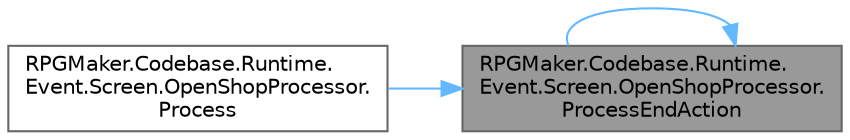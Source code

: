 digraph "RPGMaker.Codebase.Runtime.Event.Screen.OpenShopProcessor.ProcessEndAction"
{
 // LATEX_PDF_SIZE
  bgcolor="transparent";
  edge [fontname=Helvetica,fontsize=10,labelfontname=Helvetica,labelfontsize=10];
  node [fontname=Helvetica,fontsize=10,shape=box,height=0.2,width=0.4];
  rankdir="RL";
  Node1 [id="Node000001",label="RPGMaker.Codebase.Runtime.\lEvent.Screen.OpenShopProcessor.\lProcessEndAction",height=0.2,width=0.4,color="gray40", fillcolor="grey60", style="filled", fontcolor="black",tooltip=" "];
  Node1 -> Node2 [id="edge1_Node000001_Node000002",dir="back",color="steelblue1",style="solid",tooltip=" "];
  Node2 [id="Node000002",label="RPGMaker.Codebase.Runtime.\lEvent.Screen.OpenShopProcessor.\lProcess",height=0.2,width=0.4,color="grey40", fillcolor="white", style="filled",URL="$de/df4/class_r_p_g_maker_1_1_codebase_1_1_runtime_1_1_event_1_1_screen_1_1_open_shop_processor.html#a74b2aff934a45b73e841f439afba7f84",tooltip=" "];
  Node1 -> Node1 [id="edge2_Node000001_Node000001",dir="back",color="steelblue1",style="solid",tooltip=" "];
}

